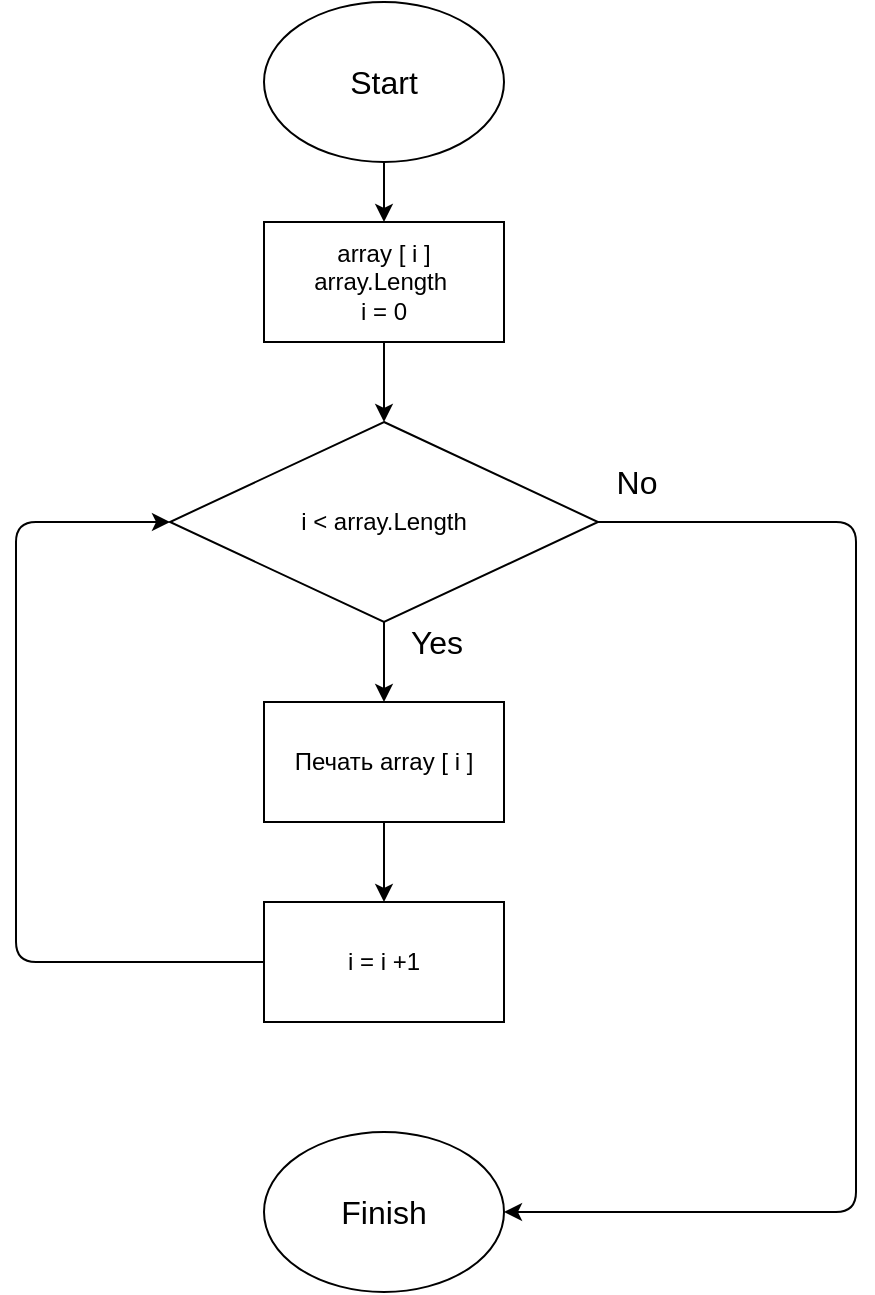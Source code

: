 <mxfile>
    <diagram id="NwqRJTL_6XQ8CqdASxhu" name="Page-1">
        <mxGraphModel dx="1052" dy="598" grid="1" gridSize="10" guides="1" tooltips="1" connect="1" arrows="1" fold="1" page="1" pageScale="1" pageWidth="827" pageHeight="1169" math="0" shadow="0">
            <root>
                <mxCell id="0"/>
                <mxCell id="1" parent="0"/>
                <mxCell id="2" value="" style="edgeStyle=none;html=1;fontSize=16;" edge="1" parent="1" source="3" target="5">
                    <mxGeometry relative="1" as="geometry"/>
                </mxCell>
                <mxCell id="3" value="&lt;font style=&quot;font-size: 16px&quot;&gt;Start&lt;/font&gt;" style="ellipse;whiteSpace=wrap;html=1;" vertex="1" parent="1">
                    <mxGeometry x="354" y="20" width="120" height="80" as="geometry"/>
                </mxCell>
                <mxCell id="4" value="" style="edgeStyle=none;html=1;fontSize=16;" edge="1" parent="1" source="5" target="7">
                    <mxGeometry relative="1" as="geometry"/>
                </mxCell>
                <mxCell id="5" value="array [ i ]&lt;br&gt;array.Length&amp;nbsp;&lt;br&gt;i = 0" style="rounded=0;whiteSpace=wrap;html=1;" vertex="1" parent="1">
                    <mxGeometry x="354" y="130" width="120" height="60" as="geometry"/>
                </mxCell>
                <mxCell id="6" value="" style="edgeStyle=none;html=1;fontSize=16;" edge="1" parent="1" source="7">
                    <mxGeometry relative="1" as="geometry">
                        <mxPoint x="414" y="370" as="targetPoint"/>
                    </mxGeometry>
                </mxCell>
                <mxCell id="7" value="i &amp;lt; array.Length" style="rhombus;whiteSpace=wrap;html=1;" vertex="1" parent="1">
                    <mxGeometry x="307" y="230" width="214" height="100" as="geometry"/>
                </mxCell>
                <mxCell id="8" value="" style="edgeStyle=none;html=1;fontSize=16;" edge="1" parent="1" target="10">
                    <mxGeometry relative="1" as="geometry">
                        <mxPoint x="414" y="430" as="sourcePoint"/>
                    </mxGeometry>
                </mxCell>
                <mxCell id="10" value="i = i +1" style="rounded=0;whiteSpace=wrap;html=1;" vertex="1" parent="1">
                    <mxGeometry x="354" y="470" width="120" height="60" as="geometry"/>
                </mxCell>
                <mxCell id="11" value="&lt;font style=&quot;font-size: 16px&quot;&gt;Finish&lt;/font&gt;" style="ellipse;whiteSpace=wrap;html=1;" vertex="1" parent="1">
                    <mxGeometry x="354" y="585" width="120" height="80" as="geometry"/>
                </mxCell>
                <mxCell id="12" value="" style="endArrow=classic;html=1;fontSize=16;exitX=0;exitY=0.5;exitDx=0;exitDy=0;entryX=0;entryY=0.5;entryDx=0;entryDy=0;" edge="1" parent="1" source="10" target="7">
                    <mxGeometry width="50" height="50" relative="1" as="geometry">
                        <mxPoint x="230" y="410" as="sourcePoint"/>
                        <mxPoint x="280" y="360" as="targetPoint"/>
                        <Array as="points">
                            <mxPoint x="230" y="500"/>
                            <mxPoint x="230" y="280"/>
                        </Array>
                    </mxGeometry>
                </mxCell>
                <mxCell id="13" value="" style="endArrow=classic;html=1;fontSize=16;exitX=1;exitY=0.5;exitDx=0;exitDy=0;entryX=1;entryY=0.5;entryDx=0;entryDy=0;" edge="1" parent="1" source="7" target="11">
                    <mxGeometry width="50" height="50" relative="1" as="geometry">
                        <mxPoint x="630" y="310" as="sourcePoint"/>
                        <mxPoint x="680" y="260" as="targetPoint"/>
                        <Array as="points">
                            <mxPoint x="650" y="280"/>
                            <mxPoint x="650" y="625"/>
                        </Array>
                    </mxGeometry>
                </mxCell>
                <mxCell id="14" value="Yes" style="text;html=1;align=center;verticalAlign=middle;resizable=0;points=[];autosize=1;strokeColor=none;fillColor=none;fontSize=16;" vertex="1" parent="1">
                    <mxGeometry x="420" y="330" width="40" height="20" as="geometry"/>
                </mxCell>
                <mxCell id="15" value="No" style="text;html=1;align=center;verticalAlign=middle;resizable=0;points=[];autosize=1;strokeColor=none;fillColor=none;fontSize=16;" vertex="1" parent="1">
                    <mxGeometry x="520" y="250" width="40" height="20" as="geometry"/>
                </mxCell>
                <mxCell id="16" value="Печать array [ i ]" style="rounded=0;whiteSpace=wrap;html=1;" vertex="1" parent="1">
                    <mxGeometry x="354" y="370" width="120" height="60" as="geometry"/>
                </mxCell>
            </root>
        </mxGraphModel>
    </diagram>
</mxfile>